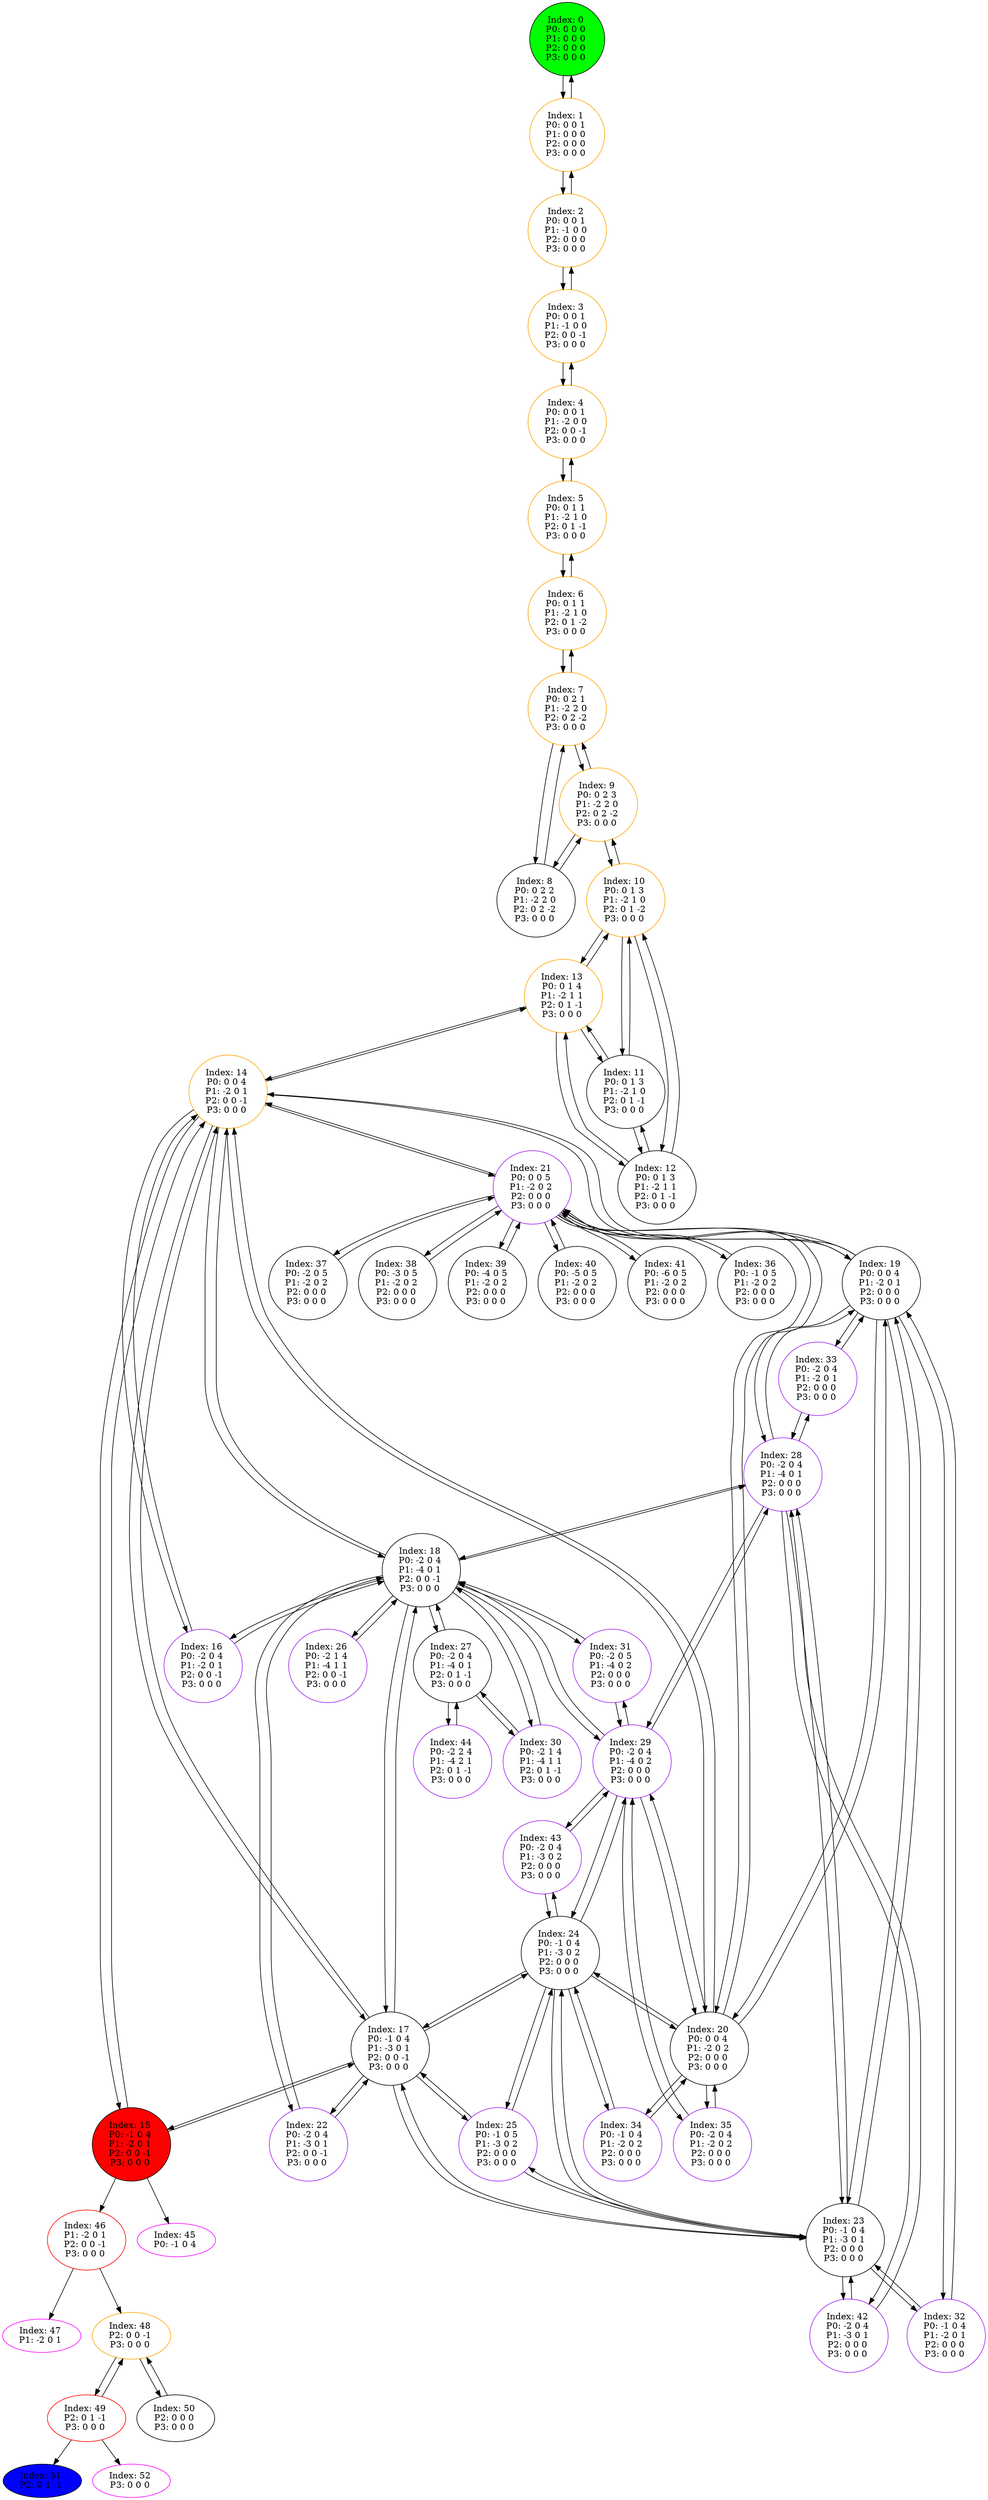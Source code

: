 digraph G {
color = "black"
0[label = "Index: 0 
P0: 0 0 0 
P1: 0 0 0 
P2: 0 0 0 
P3: 0 0 0 
", style="filled", fillcolor = "green"]
1[label = "Index: 1 
P0: 0 0 1 
P1: 0 0 0 
P2: 0 0 0 
P3: 0 0 0 
", color = "orange"]
2[label = "Index: 2 
P0: 0 0 1 
P1: -1 0 0 
P2: 0 0 0 
P3: 0 0 0 
", color = "orange"]
3[label = "Index: 3 
P0: 0 0 1 
P1: -1 0 0 
P2: 0 0 -1 
P3: 0 0 0 
", color = "orange"]
4[label = "Index: 4 
P0: 0 0 1 
P1: -2 0 0 
P2: 0 0 -1 
P3: 0 0 0 
", color = "orange"]
5[label = "Index: 5 
P0: 0 1 1 
P1: -2 1 0 
P2: 0 1 -1 
P3: 0 0 0 
", color = "orange"]
6[label = "Index: 6 
P0: 0 1 1 
P1: -2 1 0 
P2: 0 1 -2 
P3: 0 0 0 
", color = "orange"]
7[label = "Index: 7 
P0: 0 2 1 
P1: -2 2 0 
P2: 0 2 -2 
P3: 0 0 0 
", color = "orange"]
8[label = "Index: 8 
P0: 0 2 2 
P1: -2 2 0 
P2: 0 2 -2 
P3: 0 0 0 
"]
9[label = "Index: 9 
P0: 0 2 3 
P1: -2 2 0 
P2: 0 2 -2 
P3: 0 0 0 
", color = "orange"]
10[label = "Index: 10 
P0: 0 1 3 
P1: -2 1 0 
P2: 0 1 -2 
P3: 0 0 0 
", color = "orange"]
11[label = "Index: 11 
P0: 0 1 3 
P1: -2 1 0 
P2: 0 1 -1 
P3: 0 0 0 
"]
12[label = "Index: 12 
P0: 0 1 3 
P1: -2 1 1 
P2: 0 1 -1 
P3: 0 0 0 
"]
13[label = "Index: 13 
P0: 0 1 4 
P1: -2 1 1 
P2: 0 1 -1 
P3: 0 0 0 
", color = "orange"]
14[label = "Index: 14 
P0: 0 0 4 
P1: -2 0 1 
P2: 0 0 -1 
P3: 0 0 0 
", color = "orange"]
15[label = "Index: 15 
P0: -1 0 4 
P1: -2 0 1 
P2: 0 0 -1 
P3: 0 0 0 
", style="filled", fillcolor = "red"]
16[label = "Index: 16 
P0: -2 0 4 
P1: -2 0 1 
P2: 0 0 -1 
P3: 0 0 0 
", color = "purple"]
17[label = "Index: 17 
P0: -1 0 4 
P1: -3 0 1 
P2: 0 0 -1 
P3: 0 0 0 
"]
18[label = "Index: 18 
P0: -2 0 4 
P1: -4 0 1 
P2: 0 0 -1 
P3: 0 0 0 
"]
19[label = "Index: 19 
P0: 0 0 4 
P1: -2 0 1 
P2: 0 0 0 
P3: 0 0 0 
"]
20[label = "Index: 20 
P0: 0 0 4 
P1: -2 0 2 
P2: 0 0 0 
P3: 0 0 0 
"]
21[label = "Index: 21 
P0: 0 0 5 
P1: -2 0 2 
P2: 0 0 0 
P3: 0 0 0 
", color = "purple"]
22[label = "Index: 22 
P0: -2 0 4 
P1: -3 0 1 
P2: 0 0 -1 
P3: 0 0 0 
", color = "purple"]
23[label = "Index: 23 
P0: -1 0 4 
P1: -3 0 1 
P2: 0 0 0 
P3: 0 0 0 
"]
24[label = "Index: 24 
P0: -1 0 4 
P1: -3 0 2 
P2: 0 0 0 
P3: 0 0 0 
"]
25[label = "Index: 25 
P0: -1 0 5 
P1: -3 0 2 
P2: 0 0 0 
P3: 0 0 0 
", color = "purple"]
26[label = "Index: 26 
P0: -2 1 4 
P1: -4 1 1 
P2: 0 0 -1 
P3: 0 0 0 
", color = "purple"]
27[label = "Index: 27 
P0: -2 0 4 
P1: -4 0 1 
P2: 0 1 -1 
P3: 0 0 0 
"]
28[label = "Index: 28 
P0: -2 0 4 
P1: -4 0 1 
P2: 0 0 0 
P3: 0 0 0 
", color = "purple"]
29[label = "Index: 29 
P0: -2 0 4 
P1: -4 0 2 
P2: 0 0 0 
P3: 0 0 0 
", color = "purple"]
30[label = "Index: 30 
P0: -2 1 4 
P1: -4 1 1 
P2: 0 1 -1 
P3: 0 0 0 
", color = "purple"]
31[label = "Index: 31 
P0: -2 0 5 
P1: -4 0 2 
P2: 0 0 0 
P3: 0 0 0 
", color = "purple"]
32[label = "Index: 32 
P0: -1 0 4 
P1: -2 0 1 
P2: 0 0 0 
P3: 0 0 0 
", color = "purple"]
33[label = "Index: 33 
P0: -2 0 4 
P1: -2 0 1 
P2: 0 0 0 
P3: 0 0 0 
", color = "purple"]
34[label = "Index: 34 
P0: -1 0 4 
P1: -2 0 2 
P2: 0 0 0 
P3: 0 0 0 
", color = "purple"]
35[label = "Index: 35 
P0: -2 0 4 
P1: -2 0 2 
P2: 0 0 0 
P3: 0 0 0 
", color = "purple"]
36[label = "Index: 36 
P0: -1 0 5 
P1: -2 0 2 
P2: 0 0 0 
P3: 0 0 0 
"]
37[label = "Index: 37 
P0: -2 0 5 
P1: -2 0 2 
P2: 0 0 0 
P3: 0 0 0 
"]
38[label = "Index: 38 
P0: -3 0 5 
P1: -2 0 2 
P2: 0 0 0 
P3: 0 0 0 
"]
39[label = "Index: 39 
P0: -4 0 5 
P1: -2 0 2 
P2: 0 0 0 
P3: 0 0 0 
"]
40[label = "Index: 40 
P0: -5 0 5 
P1: -2 0 2 
P2: 0 0 0 
P3: 0 0 0 
"]
41[label = "Index: 41 
P0: -6 0 5 
P1: -2 0 2 
P2: 0 0 0 
P3: 0 0 0 
"]
42[label = "Index: 42 
P0: -2 0 4 
P1: -3 0 1 
P2: 0 0 0 
P3: 0 0 0 
", color = "purple"]
43[label = "Index: 43 
P0: -2 0 4 
P1: -3 0 2 
P2: 0 0 0 
P3: 0 0 0 
", color = "purple"]
44[label = "Index: 44 
P0: -2 2 4 
P1: -4 2 1 
P2: 0 1 -1 
P3: 0 0 0 
", color = "purple"]
45[label = "Index: 45 
P0: -1 0 4 
", color = "fuchsia"]
46[label = "Index: 46 
P1: -2 0 1 
P2: 0 0 -1 
P3: 0 0 0 
", color = "red"]
47[label = "Index: 47 
P1: -2 0 1 
", color = "fuchsia"]
48[label = "Index: 48 
P2: 0 0 -1 
P3: 0 0 0 
", color = "orange"]
49[label = "Index: 49 
P2: 0 1 -1 
P3: 0 0 0 
", color = "red"]
50[label = "Index: 50 
P2: 0 0 0 
P3: 0 0 0 
"]
51[label = "Index: 51 
P2: 0 1 -1 
", style="filled", fillcolor = "blue"]
52[label = "Index: 52 
P3: 0 0 0 
", color = "fuchsia"]
0 -> 1

1 -> 0
1 -> 2

2 -> 1
2 -> 3

3 -> 2
3 -> 4

4 -> 3
4 -> 5

5 -> 4
5 -> 6

6 -> 5
6 -> 7

7 -> 6
7 -> 8
7 -> 9

8 -> 7
8 -> 9

9 -> 7
9 -> 8
9 -> 10

10 -> 9
10 -> 11
10 -> 12
10 -> 13

11 -> 10
11 -> 12
11 -> 13

12 -> 10
12 -> 11
12 -> 13

13 -> 10
13 -> 11
13 -> 12
13 -> 14

14 -> 13
14 -> 15
14 -> 16
14 -> 17
14 -> 18
14 -> 19
14 -> 20
14 -> 21

15 -> 14
15 -> 17
15 -> 46
15 -> 45

16 -> 14
16 -> 18

17 -> 14
17 -> 22
17 -> 15
17 -> 18
17 -> 23
17 -> 24
17 -> 25

18 -> 14
18 -> 17
18 -> 22
18 -> 16
18 -> 26
18 -> 27
18 -> 28
18 -> 29
18 -> 30
18 -> 31

19 -> 14
19 -> 32
19 -> 33
19 -> 20
19 -> 23
19 -> 28
19 -> 21

20 -> 14
20 -> 19
20 -> 34
20 -> 35
20 -> 21
20 -> 24
20 -> 29

21 -> 14
21 -> 19
21 -> 20
21 -> 36
21 -> 37
21 -> 38
21 -> 39
21 -> 40
21 -> 41

22 -> 17
22 -> 18

23 -> 17
23 -> 19
23 -> 42
23 -> 32
23 -> 24
23 -> 28
23 -> 25

24 -> 17
24 -> 20
24 -> 23
24 -> 43
24 -> 25
24 -> 34
24 -> 29

25 -> 17
25 -> 23
25 -> 24

26 -> 18

27 -> 18
27 -> 30
27 -> 44

28 -> 18
28 -> 19
28 -> 23
28 -> 42
28 -> 33
28 -> 29

29 -> 18
29 -> 20
29 -> 24
29 -> 28
29 -> 31
29 -> 43
29 -> 35

30 -> 18
30 -> 27

31 -> 18
31 -> 29

32 -> 19
32 -> 23

33 -> 19
33 -> 28

34 -> 20
34 -> 24

35 -> 20
35 -> 29

36 -> 21

37 -> 21

38 -> 21

39 -> 21

40 -> 21

41 -> 21

42 -> 23
42 -> 28

43 -> 24
43 -> 29

44 -> 27

46 -> 48
46 -> 47

48 -> 49
48 -> 50

49 -> 48
49 -> 52
49 -> 51

50 -> 48

}
